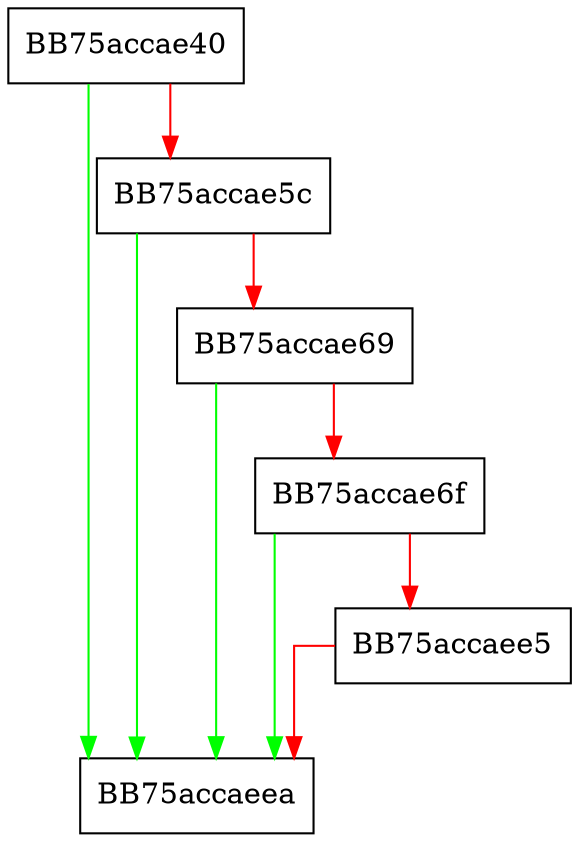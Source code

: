 digraph cow {
  node [shape="box"];
  graph [splines=ortho];
  BB75accae40 -> BB75accaeea [color="green"];
  BB75accae40 -> BB75accae5c [color="red"];
  BB75accae5c -> BB75accaeea [color="green"];
  BB75accae5c -> BB75accae69 [color="red"];
  BB75accae69 -> BB75accaeea [color="green"];
  BB75accae69 -> BB75accae6f [color="red"];
  BB75accae6f -> BB75accaeea [color="green"];
  BB75accae6f -> BB75accaee5 [color="red"];
  BB75accaee5 -> BB75accaeea [color="red"];
}